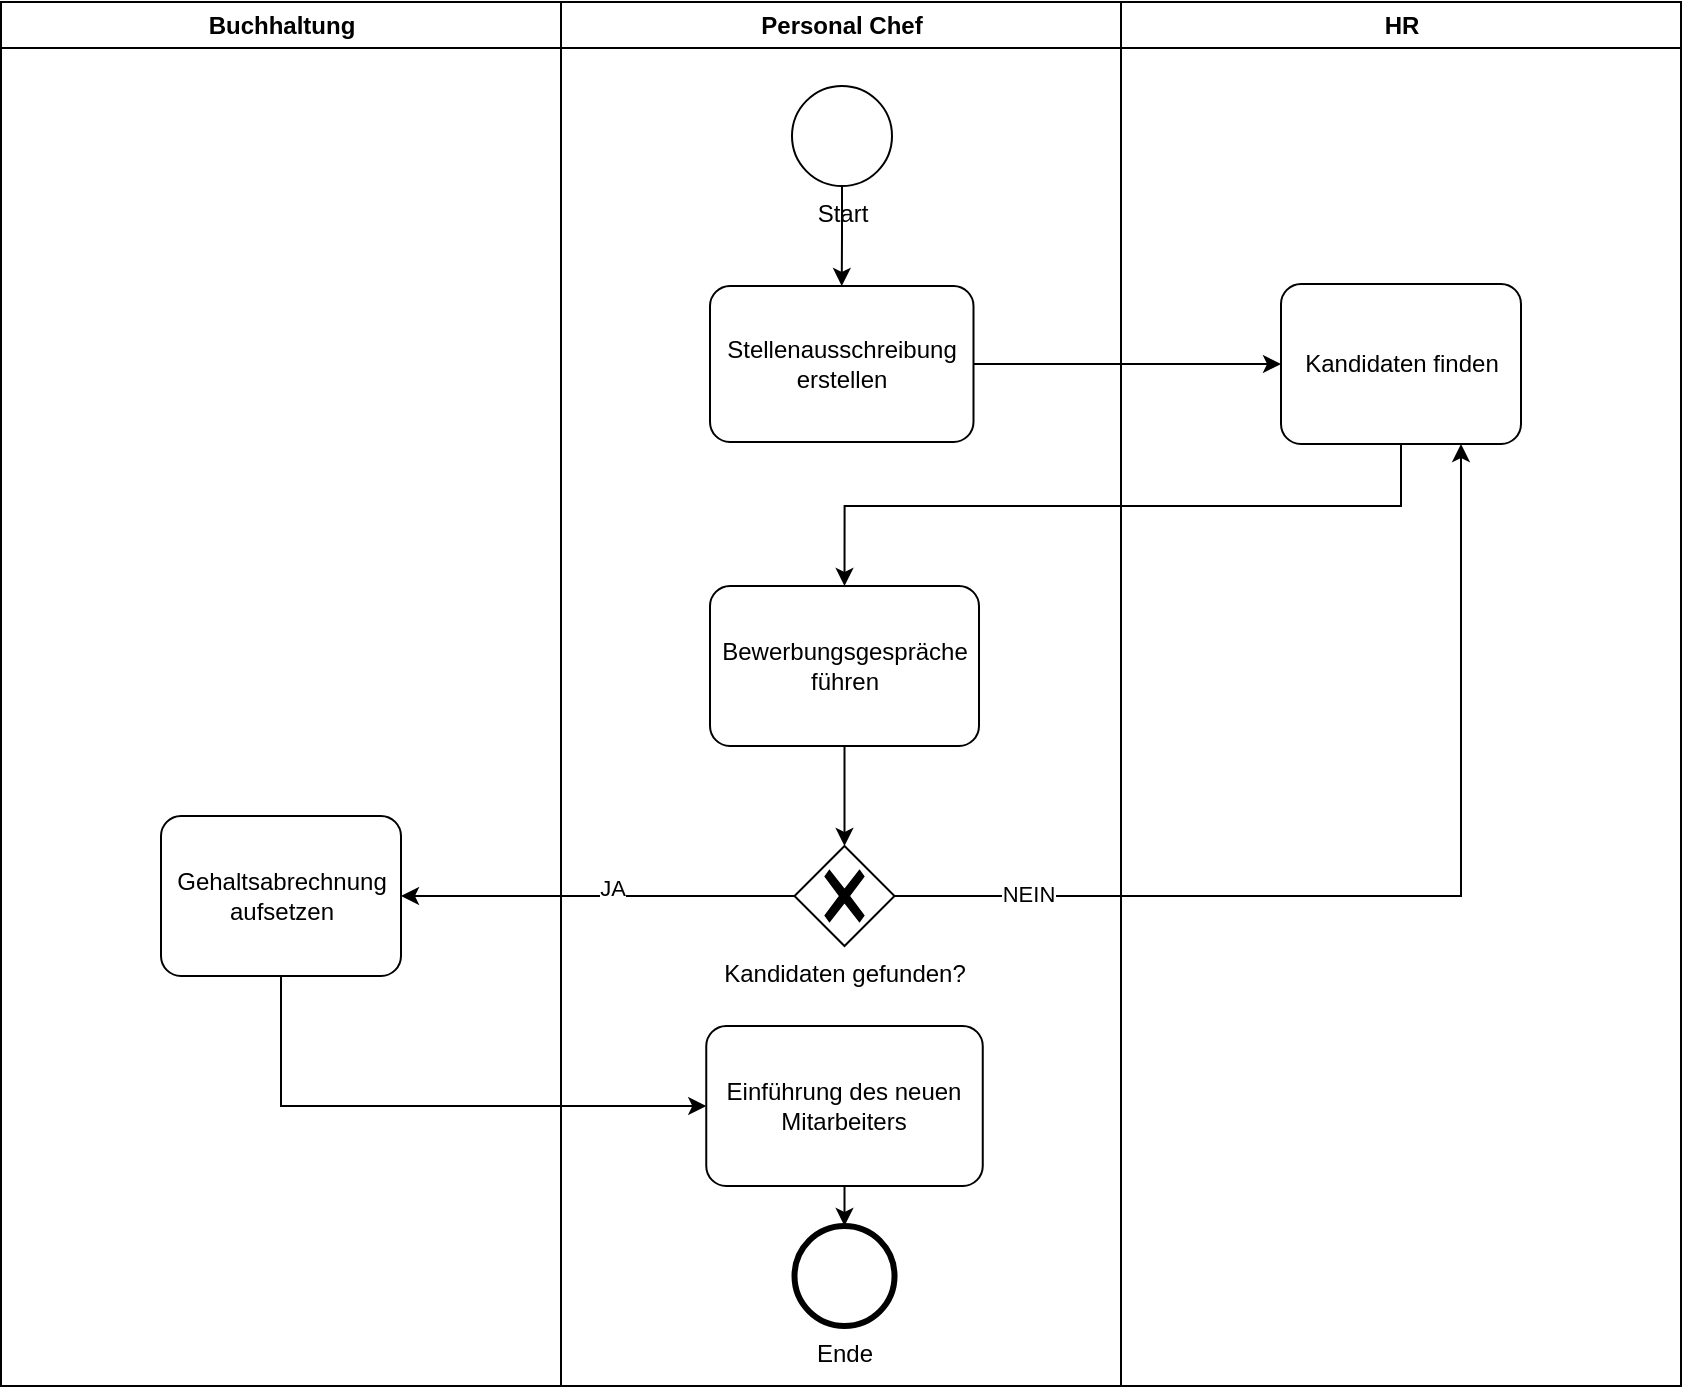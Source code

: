 <mxfile version="26.0.5">
  <diagram name="Page-1" id="e7e014a7-5840-1c2e-5031-d8a46d1fe8dd">
    <mxGraphModel dx="1050" dy="522" grid="1" gridSize="10" guides="1" tooltips="1" connect="1" arrows="1" fold="1" page="1" pageScale="1" pageWidth="1169" pageHeight="826" background="none" math="0" shadow="0">
      <root>
        <mxCell id="0" />
        <mxCell id="1" parent="0" />
        <mxCell id="2" value="Buchhaltung" style="swimlane;whiteSpace=wrap" parent="1" vertex="1">
          <mxGeometry x="164.5" y="128" width="280" height="692" as="geometry" />
        </mxCell>
        <mxCell id="KXrc22fBCxTj2hZ28zyN-57" value="Gehaltsabrechnung aufsetzen" style="points=[[0.25,0,0],[0.5,0,0],[0.75,0,0],[1,0.25,0],[1,0.5,0],[1,0.75,0],[0.75,1,0],[0.5,1,0],[0.25,1,0],[0,0.75,0],[0,0.5,0],[0,0.25,0]];shape=mxgraph.bpmn.task;whiteSpace=wrap;rectStyle=rounded;size=10;html=1;container=1;expand=0;collapsible=0;taskMarker=abstract;" vertex="1" parent="2">
          <mxGeometry x="80" y="407" width="120" height="80" as="geometry" />
        </mxCell>
        <mxCell id="3" value="Personal Chef" style="swimlane;whiteSpace=wrap;startSize=23;" parent="1" vertex="1">
          <mxGeometry x="444.5" y="128" width="280" height="692" as="geometry" />
        </mxCell>
        <mxCell id="KXrc22fBCxTj2hZ28zyN-41" value="Stellenausschreibung erstellen" style="points=[[0.25,0,0],[0.5,0,0],[0.75,0,0],[1,0.25,0],[1,0.5,0],[1,0.75,0],[0.75,1,0],[0.5,1,0],[0.25,1,0],[0,0.75,0],[0,0.5,0],[0,0.25,0]];shape=mxgraph.bpmn.task;whiteSpace=wrap;rectStyle=rounded;size=10;html=1;container=1;expand=0;collapsible=0;taskMarker=abstract;" vertex="1" parent="3">
          <mxGeometry x="74.5" y="142" width="131.75" height="78" as="geometry" />
        </mxCell>
        <mxCell id="KXrc22fBCxTj2hZ28zyN-42" value="Start" style="points=[[0.145,0.145,0],[0.5,0,0],[0.855,0.145,0],[1,0.5,0],[0.855,0.855,0],[0.5,1,0],[0.145,0.855,0],[0,0.5,0]];shape=mxgraph.bpmn.event;html=1;verticalLabelPosition=bottom;labelBackgroundColor=#ffffff;verticalAlign=top;align=center;perimeter=ellipsePerimeter;outlineConnect=0;aspect=fixed;outline=standard;symbol=general;" vertex="1" parent="3">
          <mxGeometry x="115.5" y="42" width="50" height="50" as="geometry" />
        </mxCell>
        <mxCell id="KXrc22fBCxTj2hZ28zyN-43" style="edgeStyle=orthogonalEdgeStyle;rounded=0;orthogonalLoop=1;jettySize=auto;html=1;entryX=0.5;entryY=0;entryDx=0;entryDy=0;entryPerimeter=0;" edge="1" parent="3" source="KXrc22fBCxTj2hZ28zyN-42" target="KXrc22fBCxTj2hZ28zyN-41">
          <mxGeometry relative="1" as="geometry" />
        </mxCell>
        <mxCell id="KXrc22fBCxTj2hZ28zyN-49" value="Bewerbungsgespräche führen" style="points=[[0.25,0,0],[0.5,0,0],[0.75,0,0],[1,0.25,0],[1,0.5,0],[1,0.75,0],[0.75,1,0],[0.5,1,0],[0.25,1,0],[0,0.75,0],[0,0.5,0],[0,0.25,0]];shape=mxgraph.bpmn.task;whiteSpace=wrap;rectStyle=rounded;size=10;html=1;container=1;expand=0;collapsible=0;taskMarker=abstract;" vertex="1" parent="3">
          <mxGeometry x="74.5" y="292" width="134.5" height="80" as="geometry" />
        </mxCell>
        <mxCell id="KXrc22fBCxTj2hZ28zyN-52" value="Kandidaten gefunden?" style="points=[[0.25,0.25,0],[0.5,0,0],[0.75,0.25,0],[1,0.5,0],[0.75,0.75,0],[0.5,1,0],[0.25,0.75,0],[0,0.5,0]];shape=mxgraph.bpmn.gateway2;html=1;verticalLabelPosition=bottom;labelBackgroundColor=#ffffff;verticalAlign=top;align=center;perimeter=rhombusPerimeter;outlineConnect=0;outline=none;symbol=none;gwType=exclusive;" vertex="1" parent="3">
          <mxGeometry x="116.75" y="422" width="50" height="50" as="geometry" />
        </mxCell>
        <mxCell id="KXrc22fBCxTj2hZ28zyN-53" style="edgeStyle=orthogonalEdgeStyle;rounded=0;orthogonalLoop=1;jettySize=auto;html=1;entryX=0.5;entryY=0;entryDx=0;entryDy=0;entryPerimeter=0;" edge="1" parent="3" source="KXrc22fBCxTj2hZ28zyN-49" target="KXrc22fBCxTj2hZ28zyN-52">
          <mxGeometry relative="1" as="geometry" />
        </mxCell>
        <mxCell id="KXrc22fBCxTj2hZ28zyN-62" style="edgeStyle=orthogonalEdgeStyle;rounded=0;orthogonalLoop=1;jettySize=auto;html=1;" edge="1" parent="3" source="KXrc22fBCxTj2hZ28zyN-59" target="KXrc22fBCxTj2hZ28zyN-61">
          <mxGeometry relative="1" as="geometry" />
        </mxCell>
        <mxCell id="KXrc22fBCxTj2hZ28zyN-59" value="Einführung des neuen Mitarbeiters" style="points=[[0.25,0,0],[0.5,0,0],[0.75,0,0],[1,0.25,0],[1,0.5,0],[1,0.75,0],[0.75,1,0],[0.5,1,0],[0.25,1,0],[0,0.75,0],[0,0.5,0],[0,0.25,0]];shape=mxgraph.bpmn.task;whiteSpace=wrap;rectStyle=rounded;size=10;html=1;container=1;expand=0;collapsible=0;taskMarker=abstract;" vertex="1" parent="3">
          <mxGeometry x="72.63" y="512" width="138.25" height="80" as="geometry" />
        </mxCell>
        <mxCell id="KXrc22fBCxTj2hZ28zyN-61" value="Ende" style="points=[[0.145,0.145,0],[0.5,0,0],[0.855,0.145,0],[1,0.5,0],[0.855,0.855,0],[0.5,1,0],[0.145,0.855,0],[0,0.5,0]];shape=mxgraph.bpmn.event;html=1;verticalLabelPosition=bottom;labelBackgroundColor=#ffffff;verticalAlign=top;align=center;perimeter=ellipsePerimeter;outlineConnect=0;aspect=fixed;outline=end;symbol=terminate2;" vertex="1" parent="3">
          <mxGeometry x="116.76" y="612" width="50" height="50" as="geometry" />
        </mxCell>
        <mxCell id="4" value="HR" style="swimlane;whiteSpace=wrap" parent="1" vertex="1">
          <mxGeometry x="724.5" y="128" width="280" height="692" as="geometry" />
        </mxCell>
        <mxCell id="KXrc22fBCxTj2hZ28zyN-47" value="Kandidaten finden" style="points=[[0.25,0,0],[0.5,0,0],[0.75,0,0],[1,0.25,0],[1,0.5,0],[1,0.75,0],[0.75,1,0],[0.5,1,0],[0.25,1,0],[0,0.75,0],[0,0.5,0],[0,0.25,0]];shape=mxgraph.bpmn.task;whiteSpace=wrap;rectStyle=rounded;size=10;html=1;container=1;expand=0;collapsible=0;taskMarker=abstract;" vertex="1" parent="4">
          <mxGeometry x="80" y="141" width="120" height="80" as="geometry" />
        </mxCell>
        <mxCell id="KXrc22fBCxTj2hZ28zyN-48" style="edgeStyle=orthogonalEdgeStyle;rounded=0;orthogonalLoop=1;jettySize=auto;html=1;entryX=0;entryY=0.5;entryDx=0;entryDy=0;entryPerimeter=0;" edge="1" parent="1" source="KXrc22fBCxTj2hZ28zyN-41" target="KXrc22fBCxTj2hZ28zyN-47">
          <mxGeometry relative="1" as="geometry" />
        </mxCell>
        <mxCell id="KXrc22fBCxTj2hZ28zyN-50" style="edgeStyle=orthogonalEdgeStyle;rounded=0;orthogonalLoop=1;jettySize=auto;html=1;entryX=0.5;entryY=0;entryDx=0;entryDy=0;entryPerimeter=0;" edge="1" parent="1" source="KXrc22fBCxTj2hZ28zyN-47" target="KXrc22fBCxTj2hZ28zyN-49">
          <mxGeometry relative="1" as="geometry">
            <Array as="points">
              <mxPoint x="865" y="380" />
              <mxPoint x="586" y="380" />
            </Array>
          </mxGeometry>
        </mxCell>
        <mxCell id="KXrc22fBCxTj2hZ28zyN-55" style="edgeStyle=orthogonalEdgeStyle;rounded=0;orthogonalLoop=1;jettySize=auto;html=1;entryX=0.75;entryY=1;entryDx=0;entryDy=0;entryPerimeter=0;" edge="1" parent="1" source="KXrc22fBCxTj2hZ28zyN-52" target="KXrc22fBCxTj2hZ28zyN-47">
          <mxGeometry relative="1" as="geometry" />
        </mxCell>
        <mxCell id="KXrc22fBCxTj2hZ28zyN-56" value="NEIN" style="edgeLabel;html=1;align=center;verticalAlign=middle;resizable=0;points=[];" vertex="1" connectable="0" parent="KXrc22fBCxTj2hZ28zyN-55">
          <mxGeometry x="-0.741" y="1" relative="1" as="geometry">
            <mxPoint as="offset" />
          </mxGeometry>
        </mxCell>
        <mxCell id="KXrc22fBCxTj2hZ28zyN-58" style="edgeStyle=orthogonalEdgeStyle;rounded=0;orthogonalLoop=1;jettySize=auto;html=1;entryX=1;entryY=0.5;entryDx=0;entryDy=0;entryPerimeter=0;" edge="1" parent="1" source="KXrc22fBCxTj2hZ28zyN-52" target="KXrc22fBCxTj2hZ28zyN-57">
          <mxGeometry relative="1" as="geometry" />
        </mxCell>
        <mxCell id="KXrc22fBCxTj2hZ28zyN-63" value="JA" style="edgeLabel;html=1;align=center;verticalAlign=middle;resizable=0;points=[];" vertex="1" connectable="0" parent="KXrc22fBCxTj2hZ28zyN-58">
          <mxGeometry x="-0.064" y="-4" relative="1" as="geometry">
            <mxPoint as="offset" />
          </mxGeometry>
        </mxCell>
        <mxCell id="KXrc22fBCxTj2hZ28zyN-60" style="edgeStyle=orthogonalEdgeStyle;rounded=0;orthogonalLoop=1;jettySize=auto;html=1;entryX=0;entryY=0.5;entryDx=0;entryDy=0;entryPerimeter=0;exitX=0.5;exitY=1;exitDx=0;exitDy=0;exitPerimeter=0;" edge="1" parent="1" source="KXrc22fBCxTj2hZ28zyN-57" target="KXrc22fBCxTj2hZ28zyN-59">
          <mxGeometry relative="1" as="geometry">
            <Array as="points">
              <mxPoint x="305" y="680" />
            </Array>
          </mxGeometry>
        </mxCell>
      </root>
    </mxGraphModel>
  </diagram>
</mxfile>

